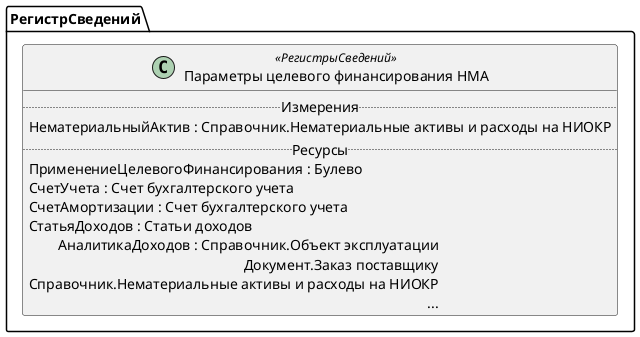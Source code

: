 ﻿@startuml ПараметрыЦелевогоФинансированияНМА
'!include templates.wsd
'..\include templates.wsd
class РегистрСведений.ПараметрыЦелевогоФинансированияНМА as "Параметры целевого финансирования НМА" <<РегистрыСведений>>
{
..Измерения..
НематериальныйАктив : Справочник.Нематериальные активы и расходы на НИОКР
..Ресурсы..
ПрименениеЦелевогоФинансирования : Булево
СчетУчета : Счет бухгалтерского учета
СчетАмортизации : Счет бухгалтерского учета
СтатьяДоходов : Статьи доходов
АналитикаДоходов : Справочник.Объект эксплуатации\rДокумент.Заказ поставщику\rСправочник.Нематериальные активы и расходы на НИОКР\r...
}
@enduml
